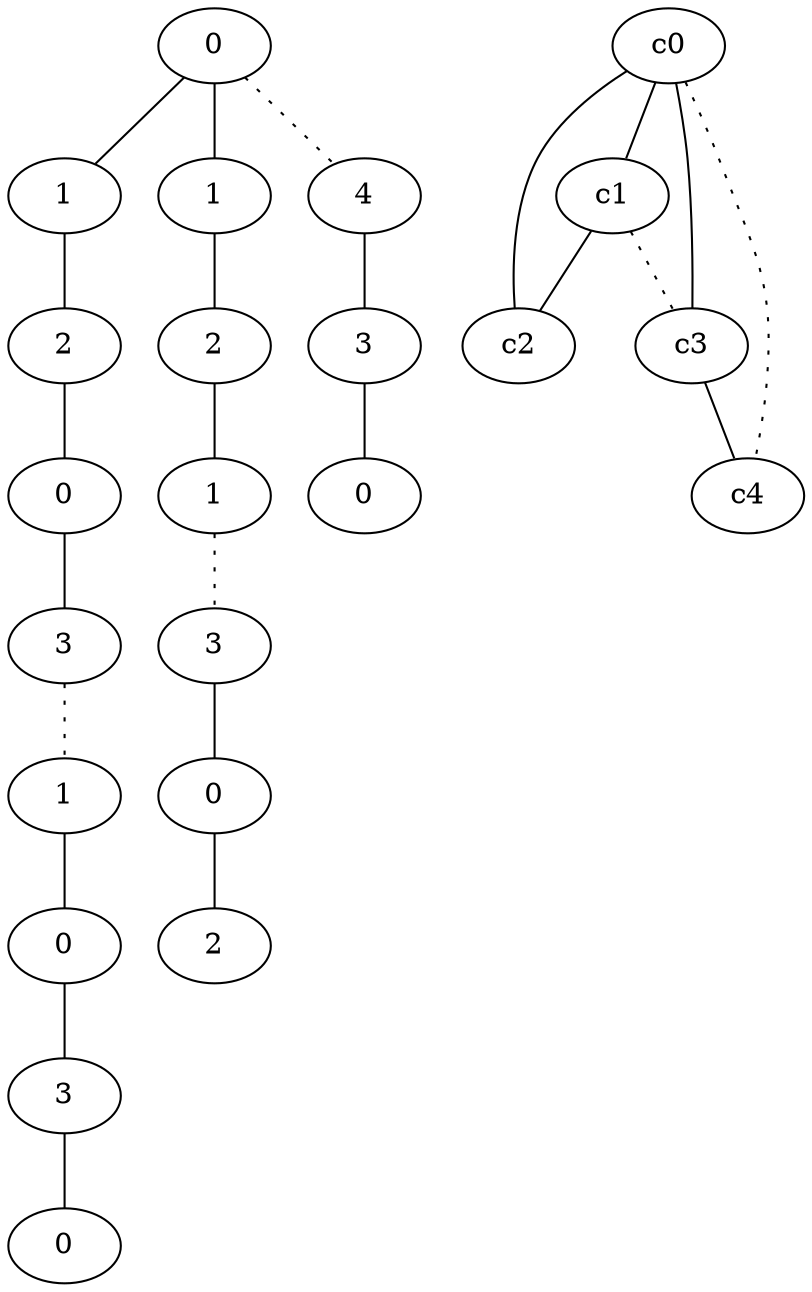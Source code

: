 graph {
a0[label=0];
a1[label=1];
a2[label=2];
a3[label=0];
a4[label=3];
a5[label=1];
a6[label=0];
a7[label=3];
a8[label=0];
a9[label=1];
a10[label=2];
a11[label=1];
a12[label=3];
a13[label=0];
a14[label=2];
a15[label=4];
a16[label=3];
a17[label=0];
a0 -- a1;
a0 -- a9;
a0 -- a15 [style=dotted];
a1 -- a2;
a2 -- a3;
a3 -- a4;
a4 -- a5 [style=dotted];
a5 -- a6;
a6 -- a7;
a7 -- a8;
a9 -- a10;
a10 -- a11;
a11 -- a12 [style=dotted];
a12 -- a13;
a13 -- a14;
a15 -- a16;
a16 -- a17;
c0 -- c1;
c0 -- c2;
c0 -- c3;
c0 -- c4 [style=dotted];
c1 -- c2;
c1 -- c3 [style=dotted];
c3 -- c4;
}
